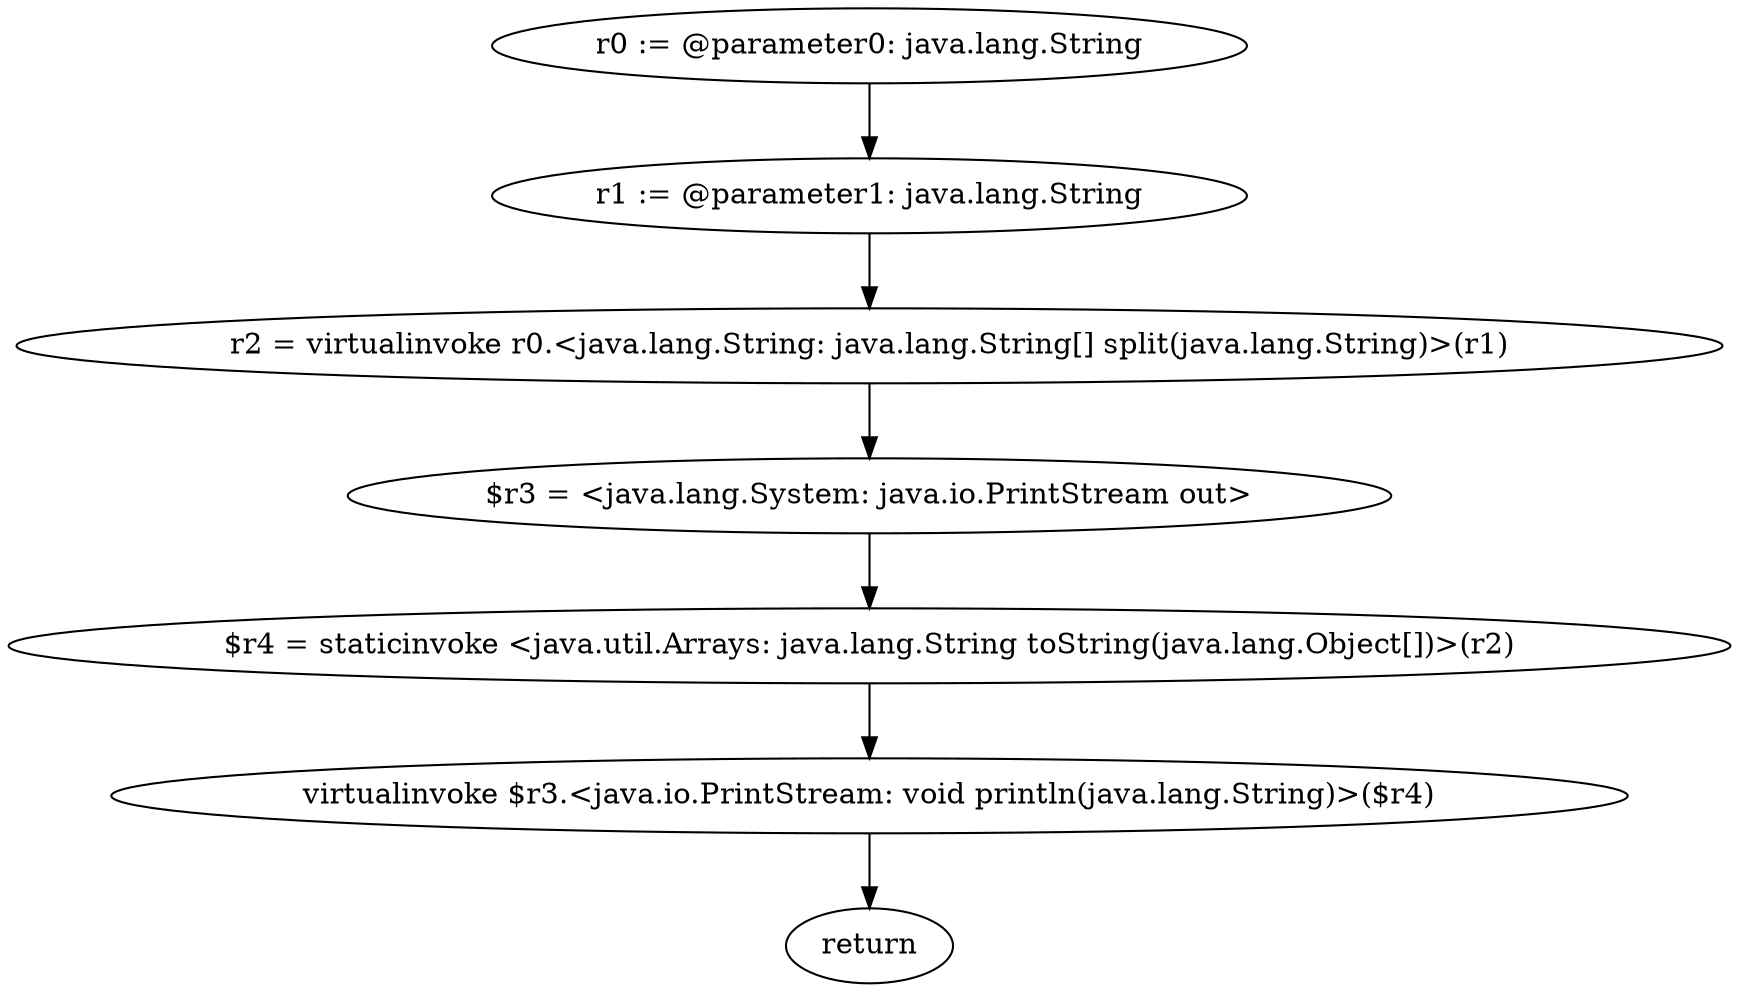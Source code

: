 digraph "unitGraph" {
    "r0 := @parameter0: java.lang.String"
    "r1 := @parameter1: java.lang.String"
    "r2 = virtualinvoke r0.<java.lang.String: java.lang.String[] split(java.lang.String)>(r1)"
    "$r3 = <java.lang.System: java.io.PrintStream out>"
    "$r4 = staticinvoke <java.util.Arrays: java.lang.String toString(java.lang.Object[])>(r2)"
    "virtualinvoke $r3.<java.io.PrintStream: void println(java.lang.String)>($r4)"
    "return"
    "r0 := @parameter0: java.lang.String"->"r1 := @parameter1: java.lang.String";
    "r1 := @parameter1: java.lang.String"->"r2 = virtualinvoke r0.<java.lang.String: java.lang.String[] split(java.lang.String)>(r1)";
    "r2 = virtualinvoke r0.<java.lang.String: java.lang.String[] split(java.lang.String)>(r1)"->"$r3 = <java.lang.System: java.io.PrintStream out>";
    "$r3 = <java.lang.System: java.io.PrintStream out>"->"$r4 = staticinvoke <java.util.Arrays: java.lang.String toString(java.lang.Object[])>(r2)";
    "$r4 = staticinvoke <java.util.Arrays: java.lang.String toString(java.lang.Object[])>(r2)"->"virtualinvoke $r3.<java.io.PrintStream: void println(java.lang.String)>($r4)";
    "virtualinvoke $r3.<java.io.PrintStream: void println(java.lang.String)>($r4)"->"return";
}
